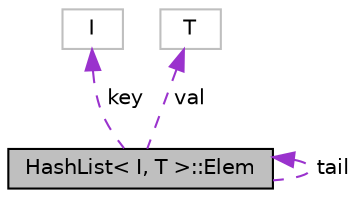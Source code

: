 digraph "HashList&lt; I, T &gt;::Elem"
{
  edge [fontname="Helvetica",fontsize="10",labelfontname="Helvetica",labelfontsize="10"];
  node [fontname="Helvetica",fontsize="10",shape=record];
  Node1 [label="HashList\< I, T \>::Elem",height=0.2,width=0.4,color="black", fillcolor="grey75", style="filled", fontcolor="black"];
  Node2 -> Node1 [dir="back",color="darkorchid3",fontsize="10",style="dashed",label=" key" ,fontname="Helvetica"];
  Node2 [label="I",height=0.2,width=0.4,color="grey75", fillcolor="white", style="filled"];
  Node1 -> Node1 [dir="back",color="darkorchid3",fontsize="10",style="dashed",label=" tail" ,fontname="Helvetica"];
  Node3 -> Node1 [dir="back",color="darkorchid3",fontsize="10",style="dashed",label=" val" ,fontname="Helvetica"];
  Node3 [label="T",height=0.2,width=0.4,color="grey75", fillcolor="white", style="filled"];
}
